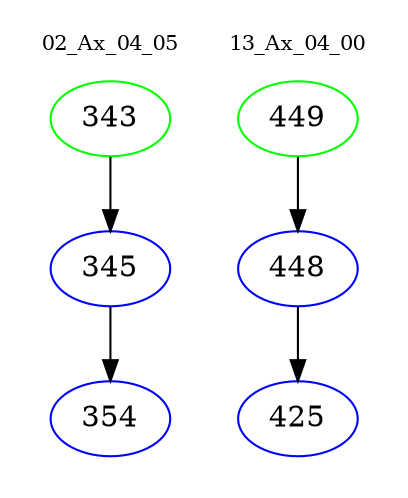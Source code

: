 digraph{
subgraph cluster_0 {
color = white
label = "02_Ax_04_05";
fontsize=10;
T0_343 [label="343", color="green"]
T0_343 -> T0_345 [color="black"]
T0_345 [label="345", color="blue"]
T0_345 -> T0_354 [color="black"]
T0_354 [label="354", color="blue"]
}
subgraph cluster_1 {
color = white
label = "13_Ax_04_00";
fontsize=10;
T1_449 [label="449", color="green"]
T1_449 -> T1_448 [color="black"]
T1_448 [label="448", color="blue"]
T1_448 -> T1_425 [color="black"]
T1_425 [label="425", color="blue"]
}
}
